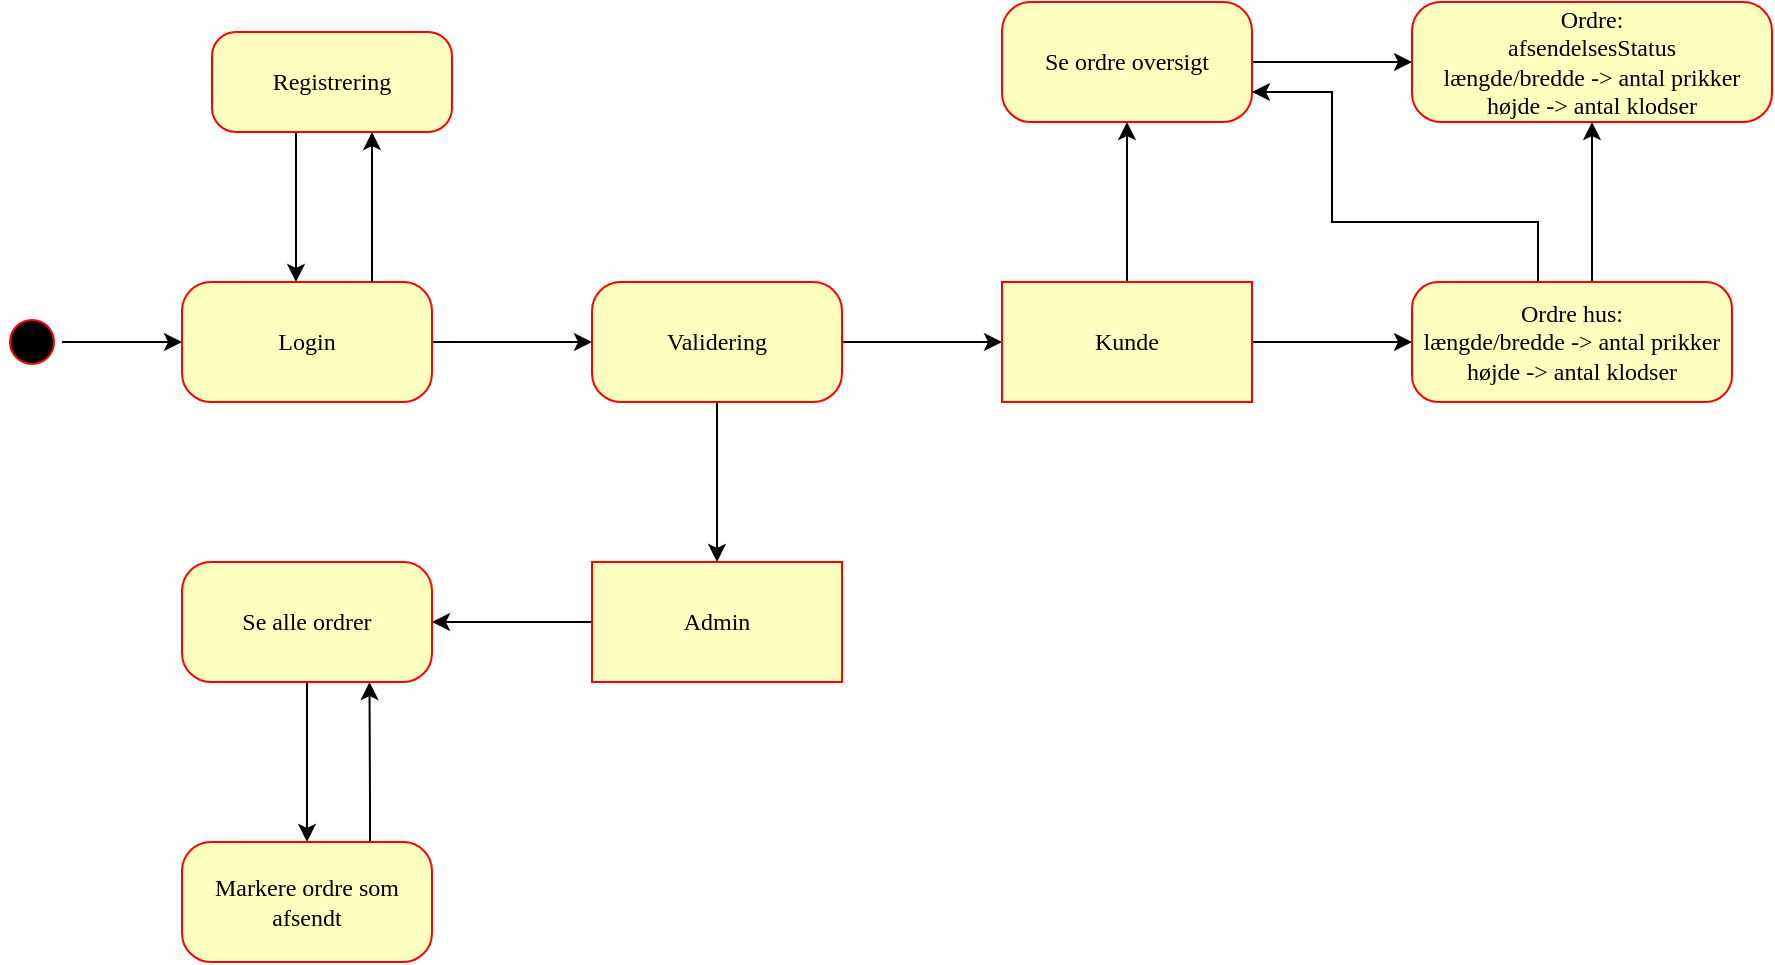 <mxfile version="10.5.0" type="device"><diagram name="Page-1" id="58cdce13-f638-feb5-8d6f-7d28b1aa9fa0"><mxGraphModel dx="1074" dy="829" grid="1" gridSize="10" guides="1" tooltips="1" connect="1" arrows="1" fold="1" page="1" pageScale="1" pageWidth="1100" pageHeight="850" background="#ffffff" math="0" shadow="0"><root><mxCell id="0"/><mxCell id="1" parent="0"/><mxCell id="xWEaxKTbJizh3b7_4ZYi-16" style="edgeStyle=orthogonalEdgeStyle;rounded=0;orthogonalLoop=1;jettySize=auto;html=1;" edge="1" parent="1" source="382b91b5511bd0f7-1" target="382b91b5511bd0f7-6"><mxGeometry relative="1" as="geometry"/></mxCell><mxCell id="382b91b5511bd0f7-1" value="" style="ellipse;html=1;shape=startState;fillColor=#000000;strokeColor=#ff0000;rounded=1;shadow=0;comic=0;labelBackgroundColor=none;fontFamily=Verdana;fontSize=12;fontColor=#000000;align=center;direction=south;" parent="1" vertex="1"><mxGeometry x="35" y="165" width="30" height="30" as="geometry"/></mxCell><mxCell id="xWEaxKTbJizh3b7_4ZYi-11" value="" style="edgeStyle=orthogonalEdgeStyle;rounded=0;orthogonalLoop=1;jettySize=auto;html=1;" edge="1" parent="1" source="382b91b5511bd0f7-6" target="xWEaxKTbJizh3b7_4ZYi-10"><mxGeometry relative="1" as="geometry"/></mxCell><mxCell id="382b91b5511bd0f7-6" value="Login" style="rounded=1;whiteSpace=wrap;html=1;arcSize=24;fillColor=#ffffc0;strokeColor=#ff0000;shadow=0;comic=0;labelBackgroundColor=none;fontFamily=Verdana;fontSize=12;fontColor=#000000;align=center;" parent="1" vertex="1"><mxGeometry x="125" y="150" width="125" height="60" as="geometry"/></mxCell><mxCell id="xWEaxKTbJizh3b7_4ZYi-13" value="" style="edgeStyle=orthogonalEdgeStyle;rounded=0;orthogonalLoop=1;jettySize=auto;html=1;" edge="1" parent="1" source="xWEaxKTbJizh3b7_4ZYi-10" target="xWEaxKTbJizh3b7_4ZYi-12"><mxGeometry relative="1" as="geometry"/></mxCell><mxCell id="xWEaxKTbJizh3b7_4ZYi-15" value="" style="edgeStyle=orthogonalEdgeStyle;rounded=0;orthogonalLoop=1;jettySize=auto;html=1;" edge="1" parent="1" source="xWEaxKTbJizh3b7_4ZYi-10" target="xWEaxKTbJizh3b7_4ZYi-14"><mxGeometry relative="1" as="geometry"/></mxCell><mxCell id="xWEaxKTbJizh3b7_4ZYi-10" value="Validering" style="rounded=1;whiteSpace=wrap;html=1;arcSize=24;fillColor=#ffffc0;strokeColor=#ff0000;shadow=0;comic=0;labelBackgroundColor=none;fontFamily=Verdana;fontSize=12;fontColor=#000000;align=center;" vertex="1" parent="1"><mxGeometry x="330" y="150" width="125" height="60" as="geometry"/></mxCell><mxCell id="xWEaxKTbJizh3b7_4ZYi-26" value="" style="edgeStyle=orthogonalEdgeStyle;rounded=0;orthogonalLoop=1;jettySize=auto;html=1;" edge="1" parent="1" source="xWEaxKTbJizh3b7_4ZYi-14" target="xWEaxKTbJizh3b7_4ZYi-25"><mxGeometry relative="1" as="geometry"/></mxCell><mxCell id="xWEaxKTbJizh3b7_4ZYi-14" value="Admin" style="rounded=1;whiteSpace=wrap;html=1;arcSize=0;fillColor=#ffffc0;strokeColor=#ff0000;shadow=0;comic=0;labelBackgroundColor=none;fontFamily=Verdana;fontSize=12;fontColor=#000000;align=center;" vertex="1" parent="1"><mxGeometry x="330" y="290" width="125" height="60" as="geometry"/></mxCell><mxCell id="xWEaxKTbJizh3b7_4ZYi-28" value="" style="edgeStyle=orthogonalEdgeStyle;rounded=0;orthogonalLoop=1;jettySize=auto;html=1;" edge="1" parent="1" source="xWEaxKTbJizh3b7_4ZYi-25" target="xWEaxKTbJizh3b7_4ZYi-27"><mxGeometry relative="1" as="geometry"/></mxCell><mxCell id="xWEaxKTbJizh3b7_4ZYi-25" value="Se alle ordrer" style="rounded=1;whiteSpace=wrap;html=1;arcSize=24;fillColor=#ffffc0;strokeColor=#ff0000;shadow=0;comic=0;labelBackgroundColor=none;fontFamily=Verdana;fontSize=12;fontColor=#000000;align=center;" vertex="1" parent="1"><mxGeometry x="125" y="290" width="125" height="60" as="geometry"/></mxCell><mxCell id="xWEaxKTbJizh3b7_4ZYi-34" value="" style="edgeStyle=orthogonalEdgeStyle;rounded=0;orthogonalLoop=1;jettySize=auto;html=1;entryX=0.75;entryY=1;entryDx=0;entryDy=0;" edge="1" parent="1" source="xWEaxKTbJizh3b7_4ZYi-27" target="xWEaxKTbJizh3b7_4ZYi-25"><mxGeometry relative="1" as="geometry"><mxPoint x="330" y="460" as="targetPoint"/><Array as="points"><mxPoint x="219" y="410"/><mxPoint x="219" y="410"/></Array></mxGeometry></mxCell><mxCell id="xWEaxKTbJizh3b7_4ZYi-27" value="Markere ordre som afsendt" style="rounded=1;whiteSpace=wrap;html=1;arcSize=24;fillColor=#ffffc0;strokeColor=#ff0000;shadow=0;comic=0;labelBackgroundColor=none;fontFamily=Verdana;fontSize=12;fontColor=#000000;align=center;" vertex="1" parent="1"><mxGeometry x="125" y="430" width="125" height="60" as="geometry"/></mxCell><mxCell id="xWEaxKTbJizh3b7_4ZYi-18" value="" style="edgeStyle=orthogonalEdgeStyle;rounded=0;orthogonalLoop=1;jettySize=auto;html=1;" edge="1" parent="1" source="xWEaxKTbJizh3b7_4ZYi-12" target="xWEaxKTbJizh3b7_4ZYi-17"><mxGeometry relative="1" as="geometry"/></mxCell><mxCell id="xWEaxKTbJizh3b7_4ZYi-22" value="" style="edgeStyle=orthogonalEdgeStyle;rounded=0;orthogonalLoop=1;jettySize=auto;html=1;" edge="1" parent="1" source="xWEaxKTbJizh3b7_4ZYi-12" target="xWEaxKTbJizh3b7_4ZYi-21"><mxGeometry relative="1" as="geometry"/></mxCell><mxCell id="xWEaxKTbJizh3b7_4ZYi-12" value="Kunde" style="rounded=1;whiteSpace=wrap;html=1;arcSize=0;fillColor=#ffffc0;strokeColor=#ff0000;shadow=0;comic=0;labelBackgroundColor=none;fontFamily=Verdana;fontSize=12;fontColor=#000000;align=center;" vertex="1" parent="1"><mxGeometry x="535" y="150" width="125" height="60" as="geometry"/></mxCell><mxCell id="xWEaxKTbJizh3b7_4ZYi-30" value="" style="edgeStyle=orthogonalEdgeStyle;rounded=0;orthogonalLoop=1;jettySize=auto;html=1;" edge="1" parent="1" source="xWEaxKTbJizh3b7_4ZYi-21" target="xWEaxKTbJizh3b7_4ZYi-29"><mxGeometry relative="1" as="geometry"/></mxCell><mxCell id="xWEaxKTbJizh3b7_4ZYi-21" value="Se ordre oversigt" style="rounded=1;whiteSpace=wrap;html=1;arcSize=24;fillColor=#ffffc0;strokeColor=#ff0000;shadow=0;comic=0;labelBackgroundColor=none;fontFamily=Verdana;fontSize=12;fontColor=#000000;align=center;" vertex="1" parent="1"><mxGeometry x="535" y="10" width="125" height="60" as="geometry"/></mxCell><mxCell id="xWEaxKTbJizh3b7_4ZYi-29" value="Ordre:&lt;br&gt;afsendelsesStatus&lt;br&gt;længde/bredde -&amp;gt; antal prikker&lt;br&gt;højde -&amp;gt; antal klodser&lt;br&gt;" style="rounded=1;whiteSpace=wrap;html=1;arcSize=24;fillColor=#ffffc0;strokeColor=#ff0000;shadow=0;comic=0;labelBackgroundColor=none;fontFamily=Verdana;fontSize=12;fontColor=#000000;align=center;" vertex="1" parent="1"><mxGeometry x="740" y="10" width="180" height="60" as="geometry"/></mxCell><mxCell id="xWEaxKTbJizh3b7_4ZYi-31" value="" style="edgeStyle=orthogonalEdgeStyle;rounded=0;orthogonalLoop=1;jettySize=auto;html=1;entryX=1;entryY=0.75;entryDx=0;entryDy=0;" edge="1" parent="1" source="xWEaxKTbJizh3b7_4ZYi-17" target="xWEaxKTbJizh3b7_4ZYi-21"><mxGeometry relative="1" as="geometry"><Array as="points"><mxPoint x="803" y="120"/><mxPoint x="700" y="120"/><mxPoint x="700" y="55"/></Array></mxGeometry></mxCell><mxCell id="xWEaxKTbJizh3b7_4ZYi-32" value="" style="edgeStyle=orthogonalEdgeStyle;rounded=0;orthogonalLoop=1;jettySize=auto;html=1;" edge="1" parent="1" source="xWEaxKTbJizh3b7_4ZYi-17" target="xWEaxKTbJizh3b7_4ZYi-29"><mxGeometry relative="1" as="geometry"><Array as="points"><mxPoint x="830" y="110"/><mxPoint x="830" y="110"/></Array></mxGeometry></mxCell><mxCell id="xWEaxKTbJizh3b7_4ZYi-17" value="Ordre hus:&lt;br&gt;længde/bredde -&amp;gt; antal prikker&lt;br&gt;højde -&amp;gt; antal klodser&lt;br&gt;" style="rounded=1;whiteSpace=wrap;html=1;arcSize=22;fillColor=#ffffc0;strokeColor=#ff0000;shadow=0;comic=0;labelBackgroundColor=none;fontFamily=Verdana;fontSize=12;fontColor=#000000;align=center;" vertex="1" parent="1"><mxGeometry x="740" y="150" width="160" height="60" as="geometry"/></mxCell><mxCell id="xWEaxKTbJizh3b7_4ZYi-3" value="" style="edgeStyle=orthogonalEdgeStyle;rounded=0;orthogonalLoop=1;jettySize=auto;html=1;exitX=0.35;exitY=1;exitDx=0;exitDy=0;exitPerimeter=0;" edge="1" parent="1" source="382b91b5511bd0f7-7" target="382b91b5511bd0f7-6"><mxGeometry relative="1" as="geometry"><Array as="points"><mxPoint x="182" y="130"/><mxPoint x="182" y="130"/></Array></mxGeometry></mxCell><mxCell id="xWEaxKTbJizh3b7_4ZYi-6" value="" style="edgeStyle=orthogonalEdgeStyle;rounded=0;orthogonalLoop=1;jettySize=auto;html=1;" edge="1" parent="1" source="382b91b5511bd0f7-6" target="382b91b5511bd0f7-7"><mxGeometry relative="1" as="geometry"><mxPoint x="370" y="55" as="sourcePoint"/><Array as="points"><mxPoint x="220" y="90"/><mxPoint x="220" y="90"/></Array></mxGeometry></mxCell><mxCell id="382b91b5511bd0f7-7" value="Registrering&lt;br&gt;" style="rounded=1;whiteSpace=wrap;html=1;arcSize=24;fillColor=#ffffc0;strokeColor=#ff0000;shadow=0;comic=0;labelBackgroundColor=none;fontFamily=Verdana;fontSize=12;fontColor=#000000;align=center;" parent="1" vertex="1"><mxGeometry x="140" y="25" width="120" height="50" as="geometry"/></mxCell></root></mxGraphModel></diagram></mxfile>